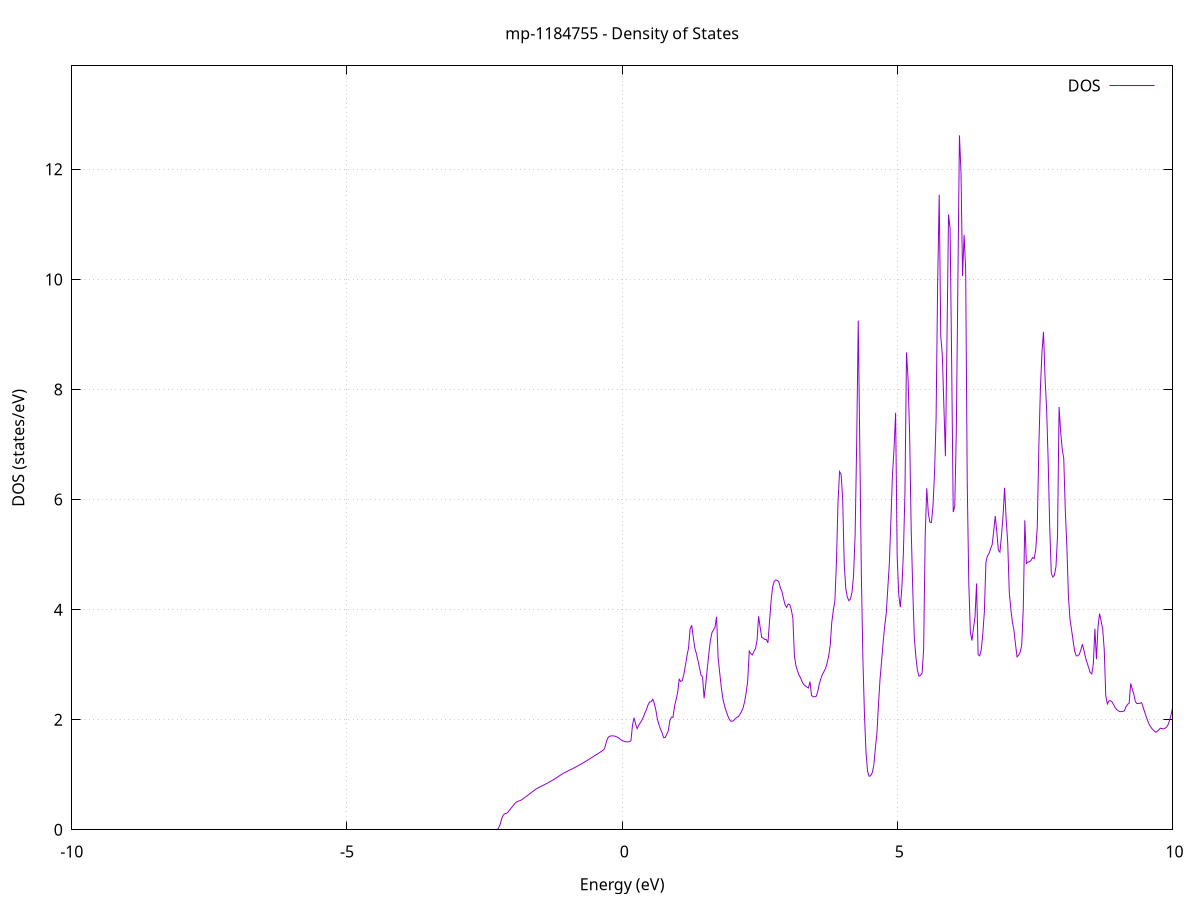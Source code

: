 set title 'mp-1184755 - Density of States'
set xlabel 'Energy (eV)'
set ylabel 'DOS (states/eV)'
set grid
set xrange [-10:10]
set yrange [0:13.880]
set xzeroaxis lt -1
set terminal png size 800,600
set output 'mp-1184755_dos_gnuplot.png'
plot '-' using 1:2 with lines title 'DOS'
-34.805000 0.000000
-34.776700 0.000000
-34.748400 0.000000
-34.720100 0.000000
-34.691800 0.000000
-34.663600 0.000000
-34.635300 0.000000
-34.607000 0.000000
-34.578700 0.000000
-34.550400 0.000000
-34.522100 0.000000
-34.493800 0.000000
-34.465500 0.000000
-34.437200 0.000000
-34.409000 0.000000
-34.380700 0.000000
-34.352400 0.000000
-34.324100 0.000000
-34.295800 0.000000
-34.267500 0.000000
-34.239200 0.000000
-34.210900 0.000000
-34.182700 0.000000
-34.154400 0.000000
-34.126100 0.000000
-34.097800 0.000000
-34.069500 0.000000
-34.041200 0.000000
-34.012900 0.000000
-33.984600 0.000000
-33.956300 0.000000
-33.928100 0.000000
-33.899800 0.000000
-33.871500 0.000000
-33.843200 0.000000
-33.814900 0.000000
-33.786600 0.000000
-33.758300 0.000000
-33.730000 0.000000
-33.701700 0.000000
-33.673500 0.000000
-33.645200 0.000000
-33.616900 0.000000
-33.588600 0.000000
-33.560300 0.000000
-33.532000 0.000000
-33.503700 0.000000
-33.475400 0.000000
-33.447100 0.000000
-33.418900 0.000000
-33.390600 0.000000
-33.362300 0.000000
-33.334000 0.000000
-33.305700 0.000000
-33.277400 0.000000
-33.249100 0.000000
-33.220800 0.000000
-33.192500 0.000000
-33.164300 0.000000
-33.136000 0.000000
-33.107700 0.000000
-33.079400 0.000000
-33.051100 0.000000
-33.022800 0.000000
-32.994500 0.000000
-32.966200 0.000000
-32.937900 0.000000
-32.909700 0.000000
-32.881400 0.000000
-32.853100 0.000000
-32.824800 0.000000
-32.796500 0.000000
-32.768200 0.000000
-32.739900 0.000000
-32.711600 0.000000
-32.683300 0.000000
-32.655100 0.000000
-32.626800 0.000000
-32.598500 0.000000
-32.570200 0.000000
-32.541900 0.000000
-32.513600 0.000000
-32.485300 0.000000
-32.457000 0.000000
-32.428800 0.000000
-32.400500 0.000000
-32.372200 0.000000
-32.343900 0.000000
-32.315600 0.000000
-32.287300 0.000000
-32.259000 0.000000
-32.230700 568.408300
-32.202400 0.000000
-32.174200 0.000000
-32.145900 0.000000
-32.117600 0.000000
-32.089300 0.000000
-32.061000 0.000000
-32.032700 0.000000
-32.004400 0.000000
-31.976100 0.000000
-31.947800 0.000000
-31.919600 0.000000
-31.891300 0.000000
-31.863000 0.000000
-31.834700 0.000000
-31.806400 0.000000
-31.778100 0.000000
-31.749800 0.000000
-31.721500 0.000000
-31.693200 0.000000
-31.665000 0.000000
-31.636700 0.000000
-31.608400 0.000000
-31.580100 0.000000
-31.551800 0.000000
-31.523500 0.000000
-31.495200 0.000000
-31.466900 0.000000
-31.438600 0.000000
-31.410400 0.000000
-31.382100 0.000000
-31.353800 0.000000
-31.325500 0.000000
-31.297200 0.000000
-31.268900 0.000000
-31.240600 0.000000
-31.212300 0.000000
-31.184000 0.000000
-31.155800 0.000000
-31.127500 0.000000
-31.099200 0.000000
-31.070900 0.000000
-31.042600 0.000000
-31.014300 0.000000
-30.986000 0.000000
-30.957700 0.000000
-30.929500 0.000000
-30.901200 0.000000
-30.872900 0.000000
-30.844600 0.000000
-30.816300 0.000000
-30.788000 0.000000
-30.759700 0.000000
-30.731400 0.000000
-30.703100 0.000000
-30.674900 0.000000
-30.646600 0.000000
-30.618300 0.000000
-30.590000 0.000000
-30.561700 0.000000
-30.533400 0.000000
-30.505100 0.000000
-30.476800 0.000000
-30.448500 0.000000
-30.420300 0.000000
-30.392000 0.000000
-30.363700 0.000000
-30.335400 0.000000
-30.307100 0.000000
-30.278800 0.000000
-30.250500 0.000000
-30.222200 0.000000
-30.193900 0.000000
-30.165700 0.000000
-30.137400 0.000000
-30.109100 0.000000
-30.080800 0.000000
-30.052500 0.000000
-30.024200 0.000000
-29.995900 0.000000
-29.967600 0.000000
-29.939300 0.000000
-29.911100 0.000000
-29.882800 0.000000
-29.854500 0.000000
-29.826200 0.000000
-29.797900 0.000000
-29.769600 0.000000
-29.741300 0.000000
-29.713000 0.000000
-29.684700 0.000000
-29.656500 0.000000
-29.628200 0.000000
-29.599900 0.000000
-29.571600 0.000000
-29.543300 0.000000
-29.515000 0.000000
-29.486700 0.000000
-29.458400 0.000000
-29.430100 0.000000
-29.401900 0.000000
-29.373600 0.000000
-29.345300 0.000000
-29.317000 0.000000
-29.288700 0.000000
-29.260400 0.000000
-29.232100 0.000000
-29.203800 0.000000
-29.175600 0.000000
-29.147300 0.000000
-29.119000 0.000000
-29.090700 0.000000
-29.062400 0.000000
-29.034100 0.000000
-29.005800 0.000000
-28.977500 0.000000
-28.949200 0.000000
-28.921000 0.000000
-28.892700 0.000000
-28.864400 0.000000
-28.836100 0.000000
-28.807800 0.000000
-28.779500 0.000000
-28.751200 0.000000
-28.722900 0.000000
-28.694600 0.000000
-28.666400 0.000000
-28.638100 0.000000
-28.609800 0.000000
-28.581500 0.000000
-28.553200 0.000000
-28.524900 0.000000
-28.496600 0.000000
-28.468300 0.000000
-28.440000 0.000000
-28.411800 0.000000
-28.383500 0.000000
-28.355200 0.000000
-28.326900 0.000000
-28.298600 0.000000
-28.270300 0.000000
-28.242000 0.000000
-28.213700 0.000000
-28.185400 0.000000
-28.157200 0.000000
-28.128900 0.000000
-28.100600 0.000000
-28.072300 0.000000
-28.044000 0.000000
-28.015700 0.000000
-27.987400 0.000000
-27.959100 0.000000
-27.930800 0.000000
-27.902600 0.000000
-27.874300 0.000000
-27.846000 0.000000
-27.817700 0.000000
-27.789400 0.000000
-27.761100 0.000000
-27.732800 0.000000
-27.704500 0.000000
-27.676300 0.000000
-27.648000 0.000000
-27.619700 0.000000
-27.591400 0.000000
-27.563100 0.000000
-27.534800 0.000000
-27.506500 0.000000
-27.478200 0.000000
-27.449900 0.000000
-27.421700 0.000000
-27.393400 0.000000
-27.365100 0.000000
-27.336800 0.000000
-27.308500 0.000000
-27.280200 0.000000
-27.251900 0.000000
-27.223600 0.000000
-27.195300 0.000000
-27.167100 0.000000
-27.138800 0.000000
-27.110500 0.000000
-27.082200 0.000000
-27.053900 0.000000
-27.025600 0.000000
-26.997300 0.000000
-26.969000 0.000000
-26.940700 0.000000
-26.912500 0.000000
-26.884200 0.000000
-26.855900 0.000000
-26.827600 0.000000
-26.799300 0.000000
-26.771000 0.000000
-26.742700 0.000000
-26.714400 0.000000
-26.686100 0.000000
-26.657900 0.000000
-26.629600 0.000000
-26.601300 0.000000
-26.573000 0.000000
-26.544700 0.000000
-26.516400 0.000000
-26.488100 0.000000
-26.459800 0.000000
-26.431500 0.000000
-26.403300 0.000000
-26.375000 0.000000
-26.346700 0.000000
-26.318400 0.000000
-26.290100 0.000000
-26.261800 0.000000
-26.233500 0.000000
-26.205200 0.000000
-26.176900 0.000000
-26.148700 0.000000
-26.120400 0.000000
-26.092100 0.000000
-26.063800 0.000000
-26.035500 0.000000
-26.007200 0.000000
-25.978900 0.000000
-25.950600 0.000000
-25.922400 0.000000
-25.894100 0.000000
-25.865800 0.000000
-25.837500 0.000000
-25.809200 0.000000
-25.780900 0.000000
-25.752600 0.000000
-25.724300 0.000000
-25.696000 0.000000
-25.667800 0.000000
-25.639500 0.000000
-25.611200 0.000000
-25.582900 0.000000
-25.554600 0.000000
-25.526300 0.000000
-25.498000 0.000000
-25.469700 0.000000
-25.441400 0.000000
-25.413200 0.000000
-25.384900 0.000000
-25.356600 0.000000
-25.328300 0.000000
-25.300000 0.000000
-25.271700 0.000000
-25.243400 0.000000
-25.215100 0.000000
-25.186800 0.000000
-25.158600 0.000000
-25.130300 0.000000
-25.102000 0.000000
-25.073700 0.000000
-25.045400 0.000000
-25.017100 0.000000
-24.988800 0.000000
-24.960500 0.000000
-24.932200 0.000000
-24.904000 0.000000
-24.875700 0.000000
-24.847400 0.000000
-24.819100 0.000000
-24.790800 0.000000
-24.762500 0.000000
-24.734200 0.000000
-24.705900 0.000000
-24.677600 0.000000
-24.649400 0.000000
-24.621100 0.000000
-24.592800 0.000000
-24.564500 0.000000
-24.536200 0.000000
-24.507900 0.000000
-24.479600 0.000000
-24.451300 0.000000
-24.423000 0.000000
-24.394800 0.000000
-24.366500 0.000000
-24.338200 0.000000
-24.309900 0.000000
-24.281600 0.000000
-24.253300 0.000000
-24.225000 0.000000
-24.196700 0.000000
-24.168500 0.000000
-24.140200 0.000000
-24.111900 0.000000
-24.083600 0.000000
-24.055300 0.000000
-24.027000 0.000000
-23.998700 0.000000
-23.970400 0.000000
-23.942100 0.000000
-23.913900 0.000000
-23.885600 0.000000
-23.857300 0.000000
-23.829000 0.000000
-23.800700 0.000000
-23.772400 0.000000
-23.744100 0.000000
-23.715800 0.000000
-23.687500 0.000000
-23.659300 0.000000
-23.631000 0.000000
-23.602700 0.000000
-23.574400 0.000000
-23.546100 0.000000
-23.517800 0.000000
-23.489500 0.000000
-23.461200 0.000000
-23.432900 0.000000
-23.404700 0.000000
-23.376400 0.000000
-23.348100 0.000000
-23.319800 0.000000
-23.291500 0.000000
-23.263200 0.000000
-23.234900 0.000000
-23.206600 0.000000
-23.178300 0.000000
-23.150100 0.000000
-23.121800 0.000000
-23.093500 0.000000
-23.065200 0.000000
-23.036900 0.000000
-23.008600 0.000000
-22.980300 0.000000
-22.952000 0.000000
-22.923700 0.000000
-22.895500 0.000000
-22.867200 0.000000
-22.838900 0.000000
-22.810600 0.000000
-22.782300 0.000000
-22.754000 0.000000
-22.725700 0.000000
-22.697400 0.000000
-22.669200 0.000000
-22.640900 0.000000
-22.612600 0.000000
-22.584300 0.000000
-22.556000 0.000000
-22.527700 0.000000
-22.499400 0.000000
-22.471100 0.000000
-22.442800 0.000000
-22.414600 0.000000
-22.386300 0.000000
-22.358000 0.000000
-22.329700 0.000000
-22.301400 0.000000
-22.273100 0.000000
-22.244800 0.000000
-22.216500 0.000000
-22.188200 0.000000
-22.160000 0.000000
-22.131700 0.000000
-22.103400 0.000000
-22.075100 0.000000
-22.046800 0.000000
-22.018500 0.000000
-21.990200 0.000000
-21.961900 0.000000
-21.933600 0.000000
-21.905400 0.000000
-21.877100 0.000000
-21.848800 0.000000
-21.820500 0.000000
-21.792200 0.000000
-21.763900 0.000000
-21.735600 0.000000
-21.707300 0.000000
-21.679000 0.000000
-21.650800 0.000000
-21.622500 0.000000
-21.594200 0.000000
-21.565900 0.000000
-21.537600 0.000000
-21.509300 0.000000
-21.481000 0.000000
-21.452700 0.000000
-21.424400 0.000000
-21.396200 0.000000
-21.367900 0.000000
-21.339600 0.000000
-21.311300 0.000000
-21.283000 0.000000
-21.254700 0.000000
-21.226400 0.000000
-21.198100 0.000000
-21.169800 0.000000
-21.141600 0.000000
-21.113300 0.000000
-21.085000 0.000000
-21.056700 0.000000
-21.028400 0.000000
-21.000100 0.000000
-20.971800 0.000000
-20.943500 0.000000
-20.915300 0.000000
-20.887000 0.000000
-20.858700 0.000000
-20.830400 0.000000
-20.802100 0.000000
-20.773800 0.000000
-20.745500 0.000000
-20.717200 0.000000
-20.688900 0.000000
-20.660700 0.000000
-20.632400 0.000000
-20.604100 0.000000
-20.575800 0.000000
-20.547500 0.000000
-20.519200 0.000000
-20.490900 0.000000
-20.462600 0.000000
-20.434300 0.000000
-20.406100 0.000000
-20.377800 0.000000
-20.349500 0.000000
-20.321200 0.000000
-20.292900 0.000000
-20.264600 0.000000
-20.236300 0.000000
-20.208000 0.000000
-20.179700 0.000000
-20.151500 0.000000
-20.123200 0.000000
-20.094900 0.000000
-20.066600 0.000000
-20.038300 0.000000
-20.010000 0.000000
-19.981700 0.000000
-19.953400 0.000000
-19.925100 0.000000
-19.896900 0.000000
-19.868600 0.000000
-19.840300 0.000000
-19.812000 0.000000
-19.783700 0.000000
-19.755400 0.000000
-19.727100 0.000000
-19.698800 0.000000
-19.670500 0.000000
-19.642300 0.000000
-19.614000 0.000000
-19.585700 0.000000
-19.557400 0.000000
-19.529100 0.000000
-19.500800 0.000000
-19.472500 0.000000
-19.444200 0.000000
-19.416000 0.000000
-19.387700 0.000000
-19.359400 0.000000
-19.331100 0.000000
-19.302800 0.000000
-19.274500 0.000000
-19.246200 0.000000
-19.217900 0.000000
-19.189600 0.000000
-19.161400 0.000000
-19.133100 0.000000
-19.104800 0.000000
-19.076500 0.000000
-19.048200 0.000000
-19.019900 0.000000
-18.991600 0.000000
-18.963300 0.000000
-18.935000 0.000000
-18.906800 0.000000
-18.878500 0.000000
-18.850200 0.000000
-18.821900 0.000000
-18.793600 0.000000
-18.765300 0.000000
-18.737000 0.000000
-18.708700 0.000000
-18.680400 0.000000
-18.652200 0.000000
-18.623900 0.000000
-18.595600 0.000000
-18.567300 0.000000
-18.539000 0.000000
-18.510700 0.000000
-18.482400 0.000000
-18.454100 0.000000
-18.425800 0.000000
-18.397600 0.000000
-18.369300 0.000000
-18.341000 0.000000
-18.312700 0.000000
-18.284400 0.000000
-18.256100 0.000000
-18.227800 0.000000
-18.199500 0.000000
-18.171200 0.000000
-18.143000 0.000000
-18.114700 0.000000
-18.086400 0.000000
-18.058100 0.000000
-18.029800 0.000000
-18.001500 0.000000
-17.973200 0.000000
-17.944900 0.000000
-17.916600 0.000000
-17.888400 0.000000
-17.860100 0.000000
-17.831800 0.000000
-17.803500 0.000000
-17.775200 0.000000
-17.746900 0.000000
-17.718600 0.000000
-17.690300 0.000000
-17.662100 0.000000
-17.633800 0.000000
-17.605500 0.000000
-17.577200 0.000000
-17.548900 0.000000
-17.520600 0.000000
-17.492300 0.000000
-17.464000 0.000000
-17.435700 0.000000
-17.407500 0.000000
-17.379200 0.000000
-17.350900 0.000000
-17.322600 0.000000
-17.294300 0.000000
-17.266000 0.000000
-17.237700 0.000000
-17.209400 0.000000
-17.181100 0.000000
-17.152900 0.000000
-17.124600 0.000000
-17.096300 0.000000
-17.068000 0.000000
-17.039700 0.000000
-17.011400 0.000000
-16.983100 0.000000
-16.954800 0.000000
-16.926500 0.000000
-16.898300 0.000000
-16.870000 0.000000
-16.841700 0.000000
-16.813400 0.000000
-16.785100 0.000000
-16.756800 0.000000
-16.728500 0.000000
-16.700200 0.000000
-16.671900 0.000000
-16.643700 0.000000
-16.615400 0.000000
-16.587100 0.000000
-16.558800 0.000000
-16.530500 0.000000
-16.502200 0.000000
-16.473900 0.000000
-16.445600 0.000000
-16.417300 0.000000
-16.389100 0.000000
-16.360800 0.000000
-16.332500 0.000000
-16.304200 0.000000
-16.275900 0.000000
-16.247600 0.000000
-16.219300 0.000000
-16.191000 0.000000
-16.162800 0.000000
-16.134500 0.000000
-16.106200 0.000000
-16.077900 0.000000
-16.049600 0.000000
-16.021300 0.000000
-15.993000 0.000000
-15.964700 0.000000
-15.936400 0.000000
-15.908200 0.000000
-15.879900 0.000000
-15.851600 0.000000
-15.823300 0.000000
-15.795000 0.000000
-15.766700 127.205600
-15.738400 351.461000
-15.710100 0.000000
-15.681800 0.000000
-15.653600 0.000000
-15.625300 0.000000
-15.597000 0.000000
-15.568700 0.000000
-15.540400 0.000000
-15.512100 0.000000
-15.483800 0.000000
-15.455500 0.000000
-15.427200 0.000000
-15.399000 0.000000
-15.370700 0.000000
-15.342400 0.000000
-15.314100 0.000000
-15.285800 0.000000
-15.257500 0.000000
-15.229200 0.000000
-15.200900 0.000000
-15.172600 0.000000
-15.144400 0.000000
-15.116100 0.000000
-15.087800 0.000000
-15.059500 0.000000
-15.031200 0.000000
-15.002900 0.000000
-14.974600 0.000000
-14.946300 0.000000
-14.918000 0.000000
-14.889800 0.000000
-14.861500 0.000000
-14.833200 0.000000
-14.804900 0.000000
-14.776600 0.000000
-14.748300 0.000000
-14.720000 0.000000
-14.691700 0.000000
-14.663400 0.000000
-14.635200 0.000000
-14.606900 0.000000
-14.578600 0.000000
-14.550300 0.000000
-14.522000 0.000000
-14.493700 0.000000
-14.465400 0.000000
-14.437100 0.000000
-14.408900 0.000000
-14.380600 0.000000
-14.352300 0.000000
-14.324000 0.000000
-14.295700 0.000000
-14.267400 0.000000
-14.239100 0.000000
-14.210800 0.000000
-14.182500 0.000000
-14.154300 0.000000
-14.126000 0.000000
-14.097700 0.000000
-14.069400 0.000000
-14.041100 0.000000
-14.012800 0.000000
-13.984500 0.000000
-13.956200 0.000000
-13.927900 0.000000
-13.899700 0.000000
-13.871400 0.000000
-13.843100 0.000000
-13.814800 0.000000
-13.786500 0.000000
-13.758200 0.000000
-13.729900 0.000000
-13.701600 0.000000
-13.673300 0.000000
-13.645100 0.000000
-13.616800 0.000000
-13.588500 0.000000
-13.560200 0.000000
-13.531900 0.000000
-13.503600 0.000000
-13.475300 0.000000
-13.447000 0.000000
-13.418700 0.000000
-13.390500 0.000000
-13.362200 0.000000
-13.333900 0.000000
-13.305600 0.000000
-13.277300 0.000000
-13.249000 0.000000
-13.220700 0.000000
-13.192400 0.000000
-13.164100 0.000000
-13.135900 0.000000
-13.107600 0.000000
-13.079300 0.000000
-13.051000 0.000000
-13.022700 0.000000
-12.994400 0.000000
-12.966100 0.000000
-12.937800 0.000000
-12.909500 0.000000
-12.881300 0.000000
-12.853000 0.000000
-12.824700 0.000000
-12.796400 0.000000
-12.768100 0.000000
-12.739800 0.000000
-12.711500 0.000000
-12.683200 0.000000
-12.655000 0.000000
-12.626700 0.000000
-12.598400 0.000000
-12.570100 0.000000
-12.541800 0.000000
-12.513500 0.000000
-12.485200 0.000000
-12.456900 0.000000
-12.428600 0.000000
-12.400400 0.000000
-12.372100 0.000000
-12.343800 0.000000
-12.315500 0.000000
-12.287200 0.000000
-12.258900 0.000000
-12.230600 0.000000
-12.202300 0.000000
-12.174000 0.000000
-12.145800 0.000000
-12.117500 0.000000
-12.089200 0.000000
-12.060900 0.000000
-12.032600 0.000000
-12.004300 0.000000
-11.976000 0.000000
-11.947700 0.000000
-11.919400 0.000000
-11.891200 0.000000
-11.862900 0.000000
-11.834600 0.000000
-11.806300 0.000000
-11.778000 0.000000
-11.749700 0.000000
-11.721400 0.000000
-11.693100 0.000000
-11.664800 0.000000
-11.636600 0.000000
-11.608300 0.000000
-11.580000 0.000000
-11.551700 0.000000
-11.523400 0.000000
-11.495100 0.000000
-11.466800 0.000000
-11.438500 0.000000
-11.410200 0.000000
-11.382000 0.000000
-11.353700 0.000000
-11.325400 0.000000
-11.297100 0.000000
-11.268800 0.000000
-11.240500 0.000000
-11.212200 0.000000
-11.183900 0.000000
-11.155700 0.000000
-11.127400 0.000000
-11.099100 0.000000
-11.070800 0.000000
-11.042500 0.000000
-11.014200 0.000000
-10.985900 0.000000
-10.957600 0.000000
-10.929300 0.000000
-10.901100 0.000000
-10.872800 0.000000
-10.844500 0.000000
-10.816200 0.000000
-10.787900 0.000000
-10.759600 0.000000
-10.731300 0.000000
-10.703000 0.000000
-10.674700 0.000000
-10.646500 0.000000
-10.618200 0.000000
-10.589900 0.000000
-10.561600 0.000000
-10.533300 0.000000
-10.505000 0.000000
-10.476700 0.000000
-10.448400 0.000000
-10.420100 0.000000
-10.391900 0.000000
-10.363600 0.000000
-10.335300 0.000000
-10.307000 0.000000
-10.278700 0.000000
-10.250400 0.000000
-10.222100 0.000000
-10.193800 0.000000
-10.165500 0.000000
-10.137300 0.000000
-10.109000 0.000000
-10.080700 0.000000
-10.052400 0.000000
-10.024100 0.000000
-9.995800 0.000000
-9.967500 0.000000
-9.939200 0.000000
-9.910900 0.000000
-9.882700 0.000000
-9.854400 0.000000
-9.826100 0.000000
-9.797800 0.000000
-9.769500 0.000000
-9.741200 0.000000
-9.712900 0.000000
-9.684600 0.000000
-9.656300 0.000000
-9.628100 0.000000
-9.599800 0.000000
-9.571500 0.000000
-9.543200 0.000000
-9.514900 0.000000
-9.486600 0.000000
-9.458300 0.000000
-9.430000 0.000000
-9.401800 0.000000
-9.373500 0.000000
-9.345200 0.000000
-9.316900 0.000000
-9.288600 0.000000
-9.260300 0.000000
-9.232000 0.000000
-9.203700 0.000000
-9.175400 0.000000
-9.147200 0.000000
-9.118900 0.000000
-9.090600 0.000000
-9.062300 0.000000
-9.034000 0.000000
-9.005700 0.000000
-8.977400 0.000000
-8.949100 0.000000
-8.920800 0.000000
-8.892600 0.000000
-8.864300 0.000000
-8.836000 0.000000
-8.807700 0.000000
-8.779400 0.000000
-8.751100 0.000000
-8.722800 0.000000
-8.694500 0.000000
-8.666200 0.000000
-8.638000 0.000000
-8.609700 0.000000
-8.581400 0.000000
-8.553100 0.000000
-8.524800 0.000000
-8.496500 0.000000
-8.468200 0.000000
-8.439900 0.000000
-8.411600 0.000000
-8.383400 0.000000
-8.355100 0.000000
-8.326800 0.000000
-8.298500 0.000000
-8.270200 0.000000
-8.241900 0.000000
-8.213600 0.000000
-8.185300 0.000000
-8.157000 0.000000
-8.128800 0.000000
-8.100500 0.000000
-8.072200 0.000000
-8.043900 0.000000
-8.015600 0.000000
-7.987300 0.000000
-7.959000 0.000000
-7.930700 0.000000
-7.902500 0.000000
-7.874200 0.000000
-7.845900 0.000000
-7.817600 0.000000
-7.789300 0.000000
-7.761000 0.000000
-7.732700 0.000000
-7.704400 0.000000
-7.676100 0.000000
-7.647900 0.000000
-7.619600 0.000000
-7.591300 0.000000
-7.563000 0.000000
-7.534700 0.000000
-7.506400 0.000000
-7.478100 0.000000
-7.449800 0.000000
-7.421500 0.000000
-7.393300 0.000000
-7.365000 0.000000
-7.336700 0.000000
-7.308400 0.000000
-7.280100 0.000000
-7.251800 0.000000
-7.223500 0.000000
-7.195200 0.000000
-7.166900 0.000000
-7.138700 0.000000
-7.110400 0.000000
-7.082100 0.000000
-7.053800 0.000000
-7.025500 0.000000
-6.997200 0.000000
-6.968900 0.000000
-6.940600 0.000000
-6.912300 0.000000
-6.884100 0.000000
-6.855800 0.000000
-6.827500 0.000000
-6.799200 0.000000
-6.770900 0.000000
-6.742600 0.000000
-6.714300 0.000000
-6.686000 0.000000
-6.657700 0.000000
-6.629500 0.000000
-6.601200 0.000000
-6.572900 0.000000
-6.544600 0.000000
-6.516300 0.000000
-6.488000 0.000000
-6.459700 0.000000
-6.431400 0.000000
-6.403100 0.000000
-6.374900 0.000000
-6.346600 0.000000
-6.318300 0.000000
-6.290000 0.000000
-6.261700 0.000000
-6.233400 0.000000
-6.205100 0.000000
-6.176800 0.000000
-6.148600 0.000000
-6.120300 0.000000
-6.092000 0.000000
-6.063700 0.000000
-6.035400 0.000000
-6.007100 0.000000
-5.978800 0.000000
-5.950500 0.000000
-5.922200 0.000000
-5.894000 0.000000
-5.865700 0.000000
-5.837400 0.000000
-5.809100 0.000000
-5.780800 0.000000
-5.752500 0.000000
-5.724200 0.000000
-5.695900 0.000000
-5.667600 0.000000
-5.639400 0.000000
-5.611100 0.000000
-5.582800 0.000000
-5.554500 0.000000
-5.526200 0.000000
-5.497900 0.000000
-5.469600 0.000000
-5.441300 0.000000
-5.413000 0.000000
-5.384800 0.000000
-5.356500 0.000000
-5.328200 0.000000
-5.299900 0.000000
-5.271600 0.000000
-5.243300 0.000000
-5.215000 0.000000
-5.186700 0.000000
-5.158400 0.000000
-5.130200 0.000000
-5.101900 0.000000
-5.073600 0.000000
-5.045300 0.000000
-5.017000 0.000000
-4.988700 0.000000
-4.960400 0.000000
-4.932100 0.000000
-4.903800 0.000000
-4.875600 0.000000
-4.847300 0.000000
-4.819000 0.000000
-4.790700 0.000000
-4.762400 0.000000
-4.734100 0.000000
-4.705800 0.000000
-4.677500 0.000000
-4.649300 0.000000
-4.621000 0.000000
-4.592700 0.000000
-4.564400 0.000000
-4.536100 0.000000
-4.507800 0.000000
-4.479500 0.000000
-4.451200 0.000000
-4.422900 0.000000
-4.394700 0.000000
-4.366400 0.000000
-4.338100 0.000000
-4.309800 0.000000
-4.281500 0.000000
-4.253200 0.000000
-4.224900 0.000000
-4.196600 0.000000
-4.168300 0.000000
-4.140100 0.000000
-4.111800 0.000000
-4.083500 0.000000
-4.055200 0.000000
-4.026900 0.000000
-3.998600 0.000000
-3.970300 0.000000
-3.942000 0.000000
-3.913700 0.000000
-3.885500 0.000000
-3.857200 0.000000
-3.828900 0.000000
-3.800600 0.000000
-3.772300 0.000000
-3.744000 0.000000
-3.715700 0.000000
-3.687400 0.000000
-3.659100 0.000000
-3.630900 0.000000
-3.602600 0.000000
-3.574300 0.000000
-3.546000 0.000000
-3.517700 0.000000
-3.489400 0.000000
-3.461100 0.000000
-3.432800 0.000000
-3.404500 0.000000
-3.376300 0.000000
-3.348000 0.000000
-3.319700 0.000000
-3.291400 0.000000
-3.263100 0.000000
-3.234800 0.000000
-3.206500 0.000000
-3.178200 0.000000
-3.149900 0.000000
-3.121700 0.000000
-3.093400 0.000000
-3.065100 0.000000
-3.036800 0.000000
-3.008500 0.000000
-2.980200 0.000000
-2.951900 0.000000
-2.923600 0.000000
-2.895400 0.000000
-2.867100 0.000000
-2.838800 0.000000
-2.810500 0.000000
-2.782200 0.000000
-2.753900 0.000000
-2.725600 0.000000
-2.697300 0.000000
-2.669000 0.000000
-2.640800 0.000000
-2.612500 0.000000
-2.584200 0.000000
-2.555900 0.000000
-2.527600 0.000000
-2.499300 0.000000
-2.471000 0.000000
-2.442700 0.000000
-2.414400 0.000000
-2.386200 0.000000
-2.357900 0.000000
-2.329600 0.000000
-2.301300 0.000000
-2.273000 0.001800
-2.244700 0.032100
-2.216400 0.099400
-2.188100 0.202400
-2.159800 0.267300
-2.131600 0.292900
-2.103300 0.296900
-2.075000 0.321000
-2.046700 0.355300
-2.018400 0.390800
-1.990100 0.427300
-1.961800 0.463700
-1.933500 0.493800
-1.905200 0.513400
-1.877000 0.523500
-1.848700 0.531700
-1.820400 0.548900
-1.792100 0.569200
-1.763800 0.590400
-1.735500 0.611500
-1.707200 0.632600
-1.678900 0.653700
-1.650600 0.674800
-1.622400 0.696800
-1.594100 0.719900
-1.565800 0.739000
-1.537500 0.756100
-1.509200 0.770100
-1.480900 0.785200
-1.452600 0.798200
-1.424300 0.813400
-1.396000 0.828100
-1.367800 0.842900
-1.339500 0.858100
-1.311200 0.873700
-1.282900 0.889300
-1.254600 0.906500
-1.226300 0.924100
-1.198000 0.942100
-1.169700 0.960600
-1.141500 0.979400
-1.113200 0.998400
-1.084900 1.016500
-1.056600 1.032800
-1.028300 1.047400
-1.000000 1.061600
-0.971700 1.075600
-0.943400 1.089300
-0.915100 1.102600
-0.886900 1.117200
-0.858600 1.132500
-0.830300 1.147700
-0.802000 1.163000
-0.773700 1.178600
-0.745400 1.194300
-0.717100 1.210700
-0.688800 1.227500
-0.660500 1.244800
-0.632300 1.262300
-0.604000 1.279900
-0.575700 1.297700
-0.547400 1.315700
-0.519100 1.333800
-0.490800 1.352100
-0.462500 1.369100
-0.434200 1.386300
-0.405900 1.405000
-0.377700 1.424800
-0.349400 1.444400
-0.321100 1.471800
-0.292800 1.574200
-0.264500 1.661200
-0.236200 1.696000
-0.207900 1.703800
-0.179600 1.706800
-0.151300 1.704800
-0.123100 1.698100
-0.094800 1.686700
-0.066500 1.671000
-0.038200 1.647800
-0.009900 1.626400
0.018400 1.613400
0.046700 1.605000
0.075000 1.598400
0.103300 1.595600
0.131500 1.602200
0.159800 1.618100
0.188100 1.901300
0.216400 2.036600
0.244700 1.919700
0.273000 1.837300
0.301300 1.897500
0.329600 1.943100
0.357800 1.987700
0.386100 2.050100
0.414400 2.124100
0.442700 2.187400
0.471000 2.270300
0.499300 2.322500
0.527600 2.327000
0.555900 2.371600
0.584200 2.297200
0.612400 2.173200
0.640700 2.010800
0.669000 1.910000
0.697300 1.824400
0.725600 1.762200
0.753900 1.672200
0.782200 1.676400
0.810500 1.735400
0.838800 1.798800
0.867000 1.986100
0.895300 2.046800
0.923600 2.043000
0.951900 2.243600
0.980200 2.367100
1.008500 2.493600
1.036800 2.734600
1.065100 2.694200
1.093400 2.712000
1.121600 2.824700
1.149900 2.987700
1.178200 3.162300
1.206500 3.306200
1.234800 3.645200
1.263100 3.717100
1.291400 3.511500
1.319700 3.303400
1.348000 3.203300
1.376200 3.081300
1.404500 2.950000
1.432800 2.809200
1.461100 2.779600
1.489400 2.391000
1.517700 2.633800
1.546000 2.920000
1.574300 3.191600
1.602600 3.435100
1.630800 3.579700
1.659100 3.630900
1.687400 3.680700
1.715700 3.870100
1.744000 3.123200
1.772300 2.857800
1.800600 2.596500
1.828900 2.386700
1.857200 2.263000
1.885400 2.168100
1.913700 2.086600
1.942000 2.018600
1.970300 1.975500
1.998600 1.971700
2.026900 1.987700
2.055200 2.019200
2.083500 2.040800
2.111700 2.057800
2.140000 2.098200
2.168300 2.148700
2.196600 2.212800
2.224900 2.326100
2.253200 2.486100
2.281500 2.705400
2.309800 3.246500
2.338100 3.200800
2.366300 3.177800
2.394600 3.241900
2.422900 3.291700
2.451200 3.443100
2.479500 3.879800
2.507800 3.679600
2.536100 3.494200
2.564400 3.480800
2.592700 3.456800
2.620900 3.456500
2.649200 3.396000
2.677500 3.779500
2.705800 4.150000
2.734100 4.411900
2.762400 4.514100
2.790700 4.537900
2.819000 4.532300
2.847300 4.504000
2.875500 4.392800
2.903800 4.330900
2.932100 4.199300
2.960400 4.088800
2.988700 4.040100
3.017000 4.101800
3.045300 4.090900
3.073600 3.999400
3.101900 3.845600
3.130100 3.159200
3.158400 2.976300
3.186700 2.887300
3.215000 2.808300
3.243300 2.757700
3.271600 2.686000
3.299900 2.638800
3.328200 2.614500
3.356500 2.593700
3.384700 2.576900
3.413000 2.693900
3.441300 2.439300
3.469600 2.419200
3.497900 2.415600
3.526200 2.425200
3.554500 2.510600
3.582800 2.655500
3.611000 2.746700
3.639300 2.824400
3.667600 2.874600
3.695900 2.931700
3.724200 3.030600
3.752500 3.154600
3.780800 3.357000
3.809100 3.767400
3.837400 3.988700
3.865600 4.163900
3.893900 4.862800
3.922200 5.945300
3.950500 6.508900
3.978800 6.458500
4.007100 6.008600
4.035400 4.828600
4.063700 4.382200
4.092000 4.225600
4.120200 4.161900
4.148500 4.195100
4.176800 4.317800
4.205100 4.622000
4.233400 5.363000
4.261700 7.025100
4.290000 9.251800
4.318300 6.951900
4.346600 4.634300
4.374800 3.083400
4.403100 2.087300
4.431400 1.402900
4.459700 1.060400
4.488000 0.971600
4.516300 0.982900
4.544600 1.035700
4.572900 1.171200
4.601200 1.486200
4.629400 1.751800
4.657700 2.275600
4.686000 2.739500
4.714300 3.065800
4.742600 3.410300
4.770900 3.704700
4.799200 3.938000
4.827500 4.394100
4.855800 4.853800
4.884000 5.640500
4.912300 6.458400
4.940600 6.932000
4.968900 7.575900
4.997200 4.964300
5.025500 4.279100
5.053800 4.044700
5.082100 4.386600
5.110400 5.033700
5.138600 6.113800
5.166900 8.672000
5.195200 8.193000
5.223500 7.179900
5.251800 5.474200
5.280100 4.377600
5.308400 3.492300
5.336700 3.145300
5.364900 2.899900
5.393200 2.791900
5.421500 2.804800
5.449800 2.844100
5.478100 3.278700
5.506400 5.343200
5.534700 6.205900
5.563000 5.753400
5.591300 5.590200
5.619500 5.581900
5.647800 5.879000
5.676100 6.483000
5.704400 7.467400
5.732700 9.915900
5.761000 11.540100
5.789300 8.974100
5.817600 8.627300
5.845900 7.698300
5.874100 6.787700
5.902400 8.923400
5.930700 11.180100
5.959000 10.917700
5.987300 8.497700
6.015600 5.773100
6.043900 5.881900
6.072200 7.270600
6.100500 9.965700
6.128700 12.618100
6.157000 11.947600
6.185300 10.063300
6.213600 10.809300
6.241900 10.181800
6.270200 6.314000
6.298500 4.489800
6.326800 3.596200
6.355100 3.438800
6.383300 3.658300
6.411600 3.867600
6.439900 4.475700
6.468200 3.182600
6.496500 3.161100
6.524800 3.267400
6.553100 3.561700
6.581400 3.956600
6.609700 4.856400
6.637900 4.980300
6.666200 5.017800
6.694500 5.107000
6.722800 5.177800
6.751100 5.423900
6.779400 5.701200
6.807700 5.408500
6.836000 5.079500
6.864200 5.044300
6.892500 5.341600
6.920800 5.703000
6.949100 6.213500
6.977400 5.650600
7.005700 5.216700
7.034000 4.323100
7.062300 4.009000
7.090600 3.775300
7.118800 3.630800
7.147100 3.372300
7.175400 3.141300
7.203700 3.171000
7.232000 3.227700
7.260300 3.353600
7.288600 4.017100
7.316900 5.622100
7.345200 4.838000
7.373400 4.866000
7.401700 4.870100
7.430000 4.895600
7.458300 4.945400
7.486600 4.927300
7.514900 5.090400
7.543200 5.503900
7.571500 6.965200
7.599800 8.010500
7.628000 8.671600
7.656300 9.046600
7.684600 8.199400
7.712900 7.638700
7.741200 6.694900
7.769500 5.490400
7.797800 4.660400
7.826100 4.591700
7.854400 4.625800
7.882600 4.779100
7.910900 5.337600
7.939200 7.682000
7.967500 7.232000
7.995800 6.918800
8.024100 6.743600
8.052400 5.797900
8.080700 5.147200
8.109000 4.239100
8.137200 3.823400
8.165500 3.636700
8.193800 3.432200
8.222100 3.247000
8.250400 3.160600
8.278700 3.161000
8.307000 3.189900
8.335300 3.270200
8.363600 3.372100
8.391800 3.253400
8.420100 3.125200
8.448400 3.035500
8.476700 2.945700
8.505000 2.857400
8.533300 2.832000
8.561600 3.012900
8.589900 3.651900
8.618100 3.099200
8.646400 3.684500
8.674700 3.929300
8.703000 3.793900
8.731300 3.646800
8.759600 3.273100
8.787900 2.433000
8.816200 2.287400
8.844500 2.340800
8.872700 2.345400
8.901000 2.323300
8.929300 2.275000
8.957600 2.219800
8.985900 2.185000
9.014200 2.162100
9.042500 2.146700
9.070800 2.147600
9.099100 2.149000
9.127300 2.164900
9.155600 2.237100
9.183900 2.278700
9.212200 2.299800
9.240500 2.658900
9.268800 2.557200
9.297100 2.463500
9.325400 2.329400
9.353700 2.293900
9.381900 2.295300
9.410200 2.298900
9.438500 2.310300
9.466800 2.226400
9.495100 2.136800
9.523400 2.053000
9.551700 1.975200
9.580000 1.908100
9.608300 1.860400
9.636500 1.827000
9.664800 1.799500
9.693100 1.772600
9.721400 1.787800
9.749700 1.813200
9.778000 1.845300
9.806300 1.839700
9.834600 1.831800
9.862900 1.844100
9.891100 1.862900
9.919400 1.909200
9.947700 1.992200
9.976000 2.098700
10.004300 2.232700
10.032600 2.489900
10.060900 2.839100
10.089200 3.181700
10.117500 3.443300
10.145700 3.401200
10.174000 3.398200
10.202300 3.423000
10.230600 3.460500
10.258900 3.508000
10.287200 3.559200
10.315500 3.614200
10.343800 3.868400
10.372000 3.964600
10.400300 3.948000
10.428600 3.904700
10.456900 3.871500
10.485200 3.778500
10.513500 3.647100
10.541800 3.556600
10.570100 3.445700
10.598400 3.316200
10.626600 3.190700
10.654900 3.008000
10.683200 2.793500
10.711500 2.674700
10.739800 2.634300
10.768100 2.610600
10.796400 2.602200
10.824700 2.594400
10.853000 2.569800
10.881200 2.541400
10.909500 2.499500
10.937800 2.492800
10.966100 2.534900
10.994400 2.811300
11.022700 3.211100
11.051000 3.651300
11.079300 4.045400
11.107600 4.414500
11.135800 5.006800
11.164100 4.761500
11.192400 4.751500
11.220700 4.872300
11.249000 4.849400
11.277300 5.526600
11.305600 5.813400
11.333900 5.800100
11.362200 5.733500
11.390400 5.630500
11.418700 5.273800
11.447000 5.205900
11.475300 5.176900
11.503600 4.967200
11.531900 5.453000
11.560200 5.758900
11.588500 6.031300
11.616800 6.698000
11.645000 6.601900
11.673300 5.903100
11.701600 6.136800
11.729900 6.235900
11.758200 4.661200
11.786500 4.261500
11.814800 4.176700
11.843100 4.249900
11.871300 3.613900
11.899600 3.391800
11.927900 3.201400
11.956200 3.090000
11.984500 3.054700
12.012800 3.062300
12.041100 3.091100
12.069400 3.117300
12.097700 3.157100
12.125900 3.211200
12.154200 3.293200
12.182500 3.381000
12.210800 3.316500
12.239100 3.217100
12.267400 3.257800
12.295700 3.545200
12.324000 4.539000
12.352300 4.748200
12.380500 4.895300
12.408800 5.169100
12.437100 5.720100
12.465400 6.004700
12.493700 4.597200
12.522000 4.585800
12.550300 6.517000
12.578600 4.983700
12.606900 4.994100
12.635100 5.396900
12.663400 6.036100
12.691700 6.037800
12.720000 5.529700
12.748300 4.821000
12.776600 4.763500
12.804900 4.757200
12.833200 4.710200
12.861500 4.620600
12.889700 4.697800
12.918000 4.585000
12.946300 3.987200
12.974600 3.995600
13.002900 4.212600
13.031200 4.498600
13.059500 4.751200
13.087800 4.987600
13.116100 5.125700
13.144300 5.195500
13.172600 5.589500
13.200900 6.078600
13.229200 6.094900
13.257500 5.657400
13.285800 5.641700
13.314100 5.626300
13.342400 5.592500
13.370700 5.464600
13.398900 4.959900
13.427200 4.904400
13.455500 5.111600
13.483800 5.034200
13.512100 5.006300
13.540400 5.234500
13.568700 5.470700
13.597000 5.192900
13.625200 5.426800
13.653500 5.406400
13.681800 5.228100
13.710100 5.096200
13.738400 5.097200
13.766700 5.165300
13.795000 5.067000
13.823300 4.824600
13.851600 4.480500
13.879800 4.327300
13.908100 4.728500
13.936400 3.619900
13.964700 3.544800
13.993000 3.595400
14.021300 3.621700
14.049600 3.824400
14.077900 3.995700
14.106200 4.222000
14.134400 4.549700
14.162700 4.755500
14.191000 4.850000
14.219300 4.964800
14.247600 4.797500
14.275900 4.414600
14.304200 4.302400
14.332500 4.481500
14.360800 4.740600
14.389000 5.040700
14.417300 5.250400
14.445600 5.511000
14.473900 5.849200
14.502200 6.073100
14.530500 7.141400
14.558800 5.734600
14.587100 4.852500
14.615400 4.149100
14.643600 3.999100
14.671900 3.842400
14.700200 3.824700
14.728500 4.111900
14.756800 4.439000
14.785100 4.767200
14.813400 5.347000
14.841700 4.582100
14.870000 4.018200
14.898200 3.610800
14.926500 3.548900
14.954800 4.357700
14.983100 3.742100
15.011400 3.655500
15.039700 3.590300
15.068000 3.476600
15.096300 3.356100
15.124500 3.230100
15.152800 3.111700
15.181100 3.006700
15.209400 2.956600
15.237700 3.002400
15.266000 3.114200
15.294300 3.293500
15.322600 3.516100
15.350900 3.915000
15.379100 4.188200
15.407400 4.432500
15.435700 4.867800
15.464000 5.264900
15.492300 5.699800
15.520600 6.122600
15.548900 6.004100
15.577200 6.104100
15.605500 6.107800
15.633700 6.088800
15.662000 5.560000
15.690300 5.158600
15.718600 4.903200
15.746900 4.761100
15.775200 4.594500
15.803500 4.566300
15.831800 4.555100
15.860100 4.601100
15.888300 4.684400
15.916600 4.876400
15.944900 5.147600
15.973200 4.730400
16.001500 4.638800
16.029800 4.506100
16.058100 4.373200
16.086400 4.368100
16.114700 4.386200
16.142900 4.393400
16.171200 3.957300
16.199500 3.724100
16.227800 3.555900
16.256100 3.438500
16.284400 3.364700
16.312700 3.340100
16.341000 3.296000
16.369300 3.425800
16.397500 3.460300
16.425800 3.440200
16.454100 3.492500
16.482400 3.926400
16.510700 3.808100
16.539000 3.781000
16.567300 3.791500
16.595600 3.803700
16.623900 3.843500
16.652100 3.946900
16.680400 4.139100
16.708700 4.384500
16.737000 4.633100
16.765300 4.842900
16.793600 4.955200
16.821900 4.733900
16.850200 4.585400
16.878400 4.592100
16.906700 4.684400
16.935000 4.675100
16.963300 4.659700
16.991600 4.516900
17.019900 4.416100
17.048200 4.471900
17.076500 4.704000
17.104800 4.881600
17.133000 4.799800
17.161300 4.823800
17.189600 4.583200
17.217900 4.662800
17.246200 4.933500
17.274500 5.241500
17.302800 5.340900
17.331100 5.289000
17.359400 5.074100
17.387600 4.776000
17.415900 4.360800
17.444200 4.068900
17.472500 3.934300
17.500800 3.751200
17.529100 3.604400
17.557400 3.602300
17.585700 3.740600
17.614000 4.245100
17.642200 4.705700
17.670500 4.507600
17.698800 4.381300
17.727100 4.300200
17.755400 4.231600
17.783700 4.204700
17.812000 4.202500
17.840300 4.879300
17.868600 4.468900
17.896800 4.344500
17.925100 4.322000
17.953400 4.499200
17.981700 4.447500
18.010000 4.398700
18.038300 4.266400
18.066600 4.126100
18.094900 4.052200
18.123200 4.059800
18.151400 4.062400
18.179700 4.610300
18.208000 4.967900
18.236300 5.072300
18.264600 4.560900
18.292900 4.675100
18.321200 4.796900
18.349500 4.934600
18.377700 5.081700
18.406000 5.082700
18.434300 5.031900
18.462600 5.027500
18.490900 5.389300
18.519200 5.179700
18.547500 4.636600
18.575800 4.216900
18.604100 3.996500
18.632300 3.891800
18.660600 3.809000
18.688900 3.783100
18.717200 3.778200
18.745500 3.777000
18.773800 3.847900
18.802100 3.506400
18.830400 2.826800
18.858700 2.250000
18.886900 1.679900
18.915200 1.243600
18.943500 0.927900
18.971800 0.739000
19.000100 0.565500
19.028400 0.380400
19.056700 0.256600
19.085000 0.140200
19.113300 0.058100
19.141500 0.017200
19.169800 0.003200
19.198100 0.000000
19.226400 0.000000
19.254700 0.000000
19.283000 0.000000
19.311300 0.000000
19.339600 0.000000
19.367900 0.000000
19.396100 0.000000
19.424400 0.000000
19.452700 0.000000
19.481000 0.000000
19.509300 0.000000
19.537600 0.000000
19.565900 0.000000
19.594200 0.000000
19.622500 0.000000
19.650700 0.000000
19.679000 0.000000
19.707300 0.000000
19.735600 0.000000
19.763900 0.000000
19.792200 0.000000
19.820500 0.000000
19.848800 0.000000
19.877100 0.000000
19.905300 0.000000
19.933600 0.000000
19.961900 0.000000
19.990200 0.000000
20.018500 0.000000
20.046800 0.000000
20.075100 0.000000
20.103400 0.000000
20.131600 0.000000
20.159900 0.000000
20.188200 0.000000
20.216500 0.000000
20.244800 0.000000
20.273100 0.000000
20.301400 0.000000
20.329700 0.000000
20.358000 0.000000
20.386200 0.000000
20.414500 0.000000
20.442800 0.000000
20.471100 0.000000
20.499400 0.000000
20.527700 0.000000
20.556000 0.000000
20.584300 0.000000
20.612600 0.000000
20.640800 0.000000
20.669100 0.000000
20.697400 0.000000
20.725700 0.000000
20.754000 0.000000
20.782300 0.000000
20.810600 0.000000
20.838900 0.000000
20.867200 0.000000
20.895400 0.000000
20.923700 0.000000
20.952000 0.000000
20.980300 0.000000
21.008600 0.000000
21.036900 0.000000
21.065200 0.000000
21.093500 0.000000
21.121800 0.000000
21.150000 0.000000
21.178300 0.000000
21.206600 0.000000
21.234900 0.000000
21.263200 0.000000
21.291500 0.000000
21.319800 0.000000
21.348100 0.000000
21.376400 0.000000
21.404600 0.000000
21.432900 0.000000
21.461200 0.000000
21.489500 0.000000
21.517800 0.000000
21.546100 0.000000
21.574400 0.000000
21.602700 0.000000
21.631000 0.000000
21.659200 0.000000
21.687500 0.000000
21.715800 0.000000
21.744100 0.000000
21.772400 0.000000
e

